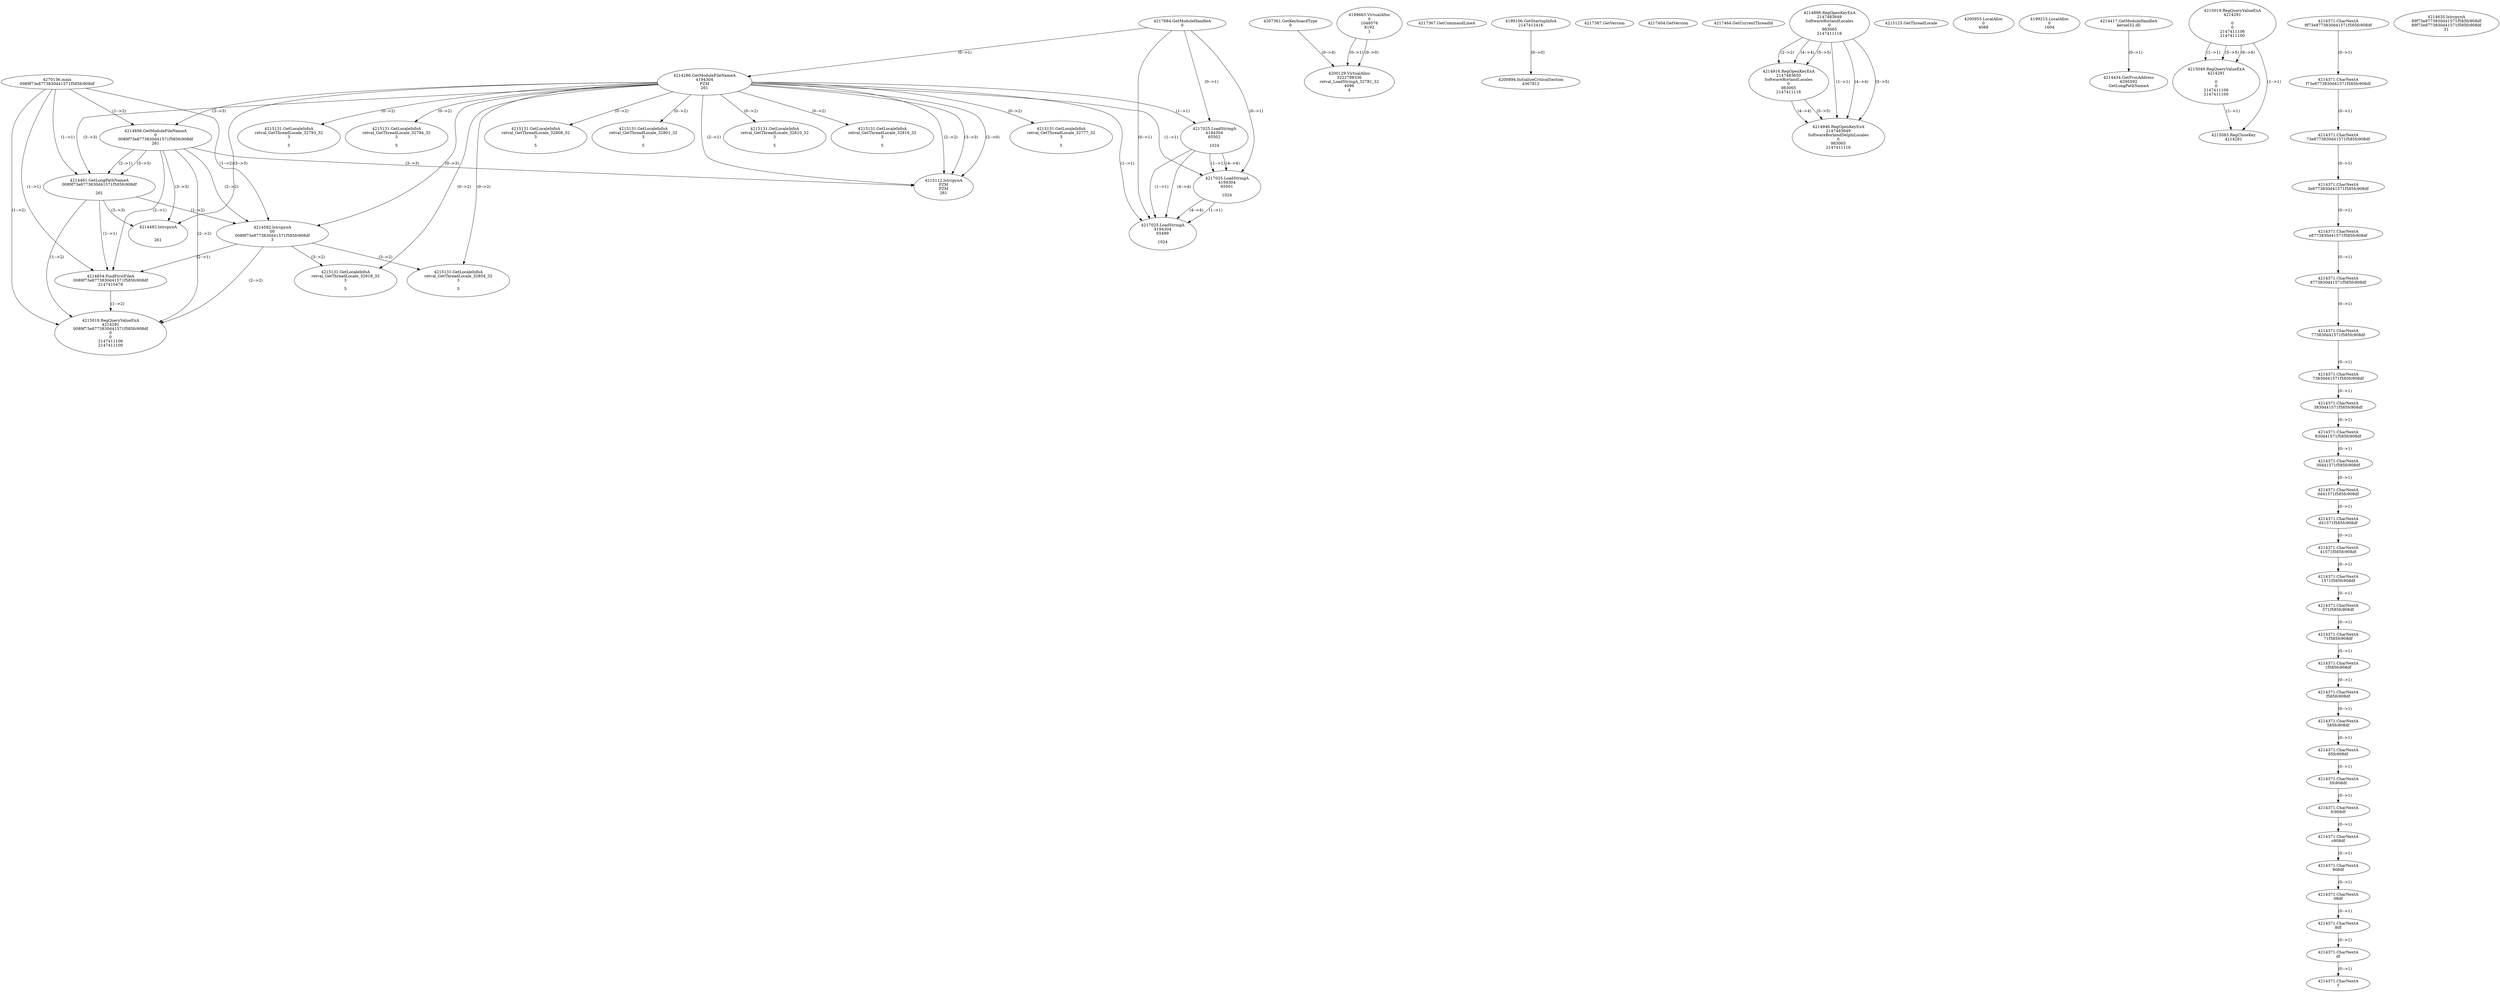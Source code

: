 // Global SCDG with merge call
digraph {
	0 [label="4270136.main
0089f73e8773830d41571f585fc908df"]
	1 [label="4217684.GetModuleHandleA
0"]
	2 [label="4207361.GetKeyboardType
0"]
	3 [label="4217367.GetCommandLineA
"]
	4 [label="4199106.GetStartupInfoA
2147412416"]
	5 [label="4217387.GetVersion
"]
	6 [label="4217404.GetVersion
"]
	7 [label="4217464.GetCurrentThreadId
"]
	8 [label="4214286.GetModuleFileNameA
4194304
PZM
261"]
	1 -> 8 [label="(0-->1)"]
	9 [label="4214856.GetModuleFileNameA
0
0089f73e8773830d41571f585fc908df
261"]
	0 -> 9 [label="(1-->2)"]
	8 -> 9 [label="(3-->3)"]
	10 [label="4214886.RegOpenKeyExA
2147483649
Software\Borland\Locales
0
983065
2147411116"]
	11 [label="4214916.RegOpenKeyExA
2147483650
Software\Borland\Locales
0
983065
2147411116"]
	10 -> 11 [label="(2-->2)"]
	10 -> 11 [label="(4-->4)"]
	10 -> 11 [label="(5-->5)"]
	12 [label="4214946.RegOpenKeyExA
2147483649
Software\Borland\Delphi\Locales
0
983065
2147411116"]
	10 -> 12 [label="(1-->1)"]
	10 -> 12 [label="(4-->4)"]
	11 -> 12 [label="(4-->4)"]
	10 -> 12 [label="(5-->5)"]
	11 -> 12 [label="(5-->5)"]
	13 [label="4215112.lstrcpynA
PZM
PZM
261"]
	8 -> 13 [label="(2-->1)"]
	8 -> 13 [label="(2-->2)"]
	8 -> 13 [label="(3-->3)"]
	9 -> 13 [label="(3-->3)"]
	8 -> 13 [label="(2-->0)"]
	14 [label="4215125.GetThreadLocale
"]
	15 [label="4215131.GetLocaleInfoA
retval_GetThreadLocale_32777_32
3

5"]
	8 -> 15 [label="(0-->2)"]
	16 [label="4217025.LoadStringA
4194304
65502

1024"]
	1 -> 16 [label="(0-->1)"]
	8 -> 16 [label="(1-->1)"]
	17 [label="4200894.InitializeCriticalSection
4367812"]
	4 -> 17 [label="(0-->0)"]
	18 [label="4200955.LocalAlloc
0
4088"]
	19 [label="4199663.VirtualAlloc
0
1048576
8192
1"]
	20 [label="4199215.LocalAlloc
0
1604"]
	21 [label="4200129.VirtualAlloc
3222798336
retval_LoadStringA_32781_32
4096
4"]
	19 -> 21 [label="(0-->1)"]
	2 -> 21 [label="(0-->4)"]
	19 -> 21 [label="(0-->0)"]
	22 [label="4214417.GetModuleHandleA
kernel32.dll"]
	23 [label="4214434.GetProcAddress
6295592
GetLongPathNameA"]
	22 -> 23 [label="(0-->1)"]
	24 [label="4214461.GetLongPathNameA
0089f73e8773830d41571f585fc908df

261"]
	0 -> 24 [label="(1-->1)"]
	9 -> 24 [label="(2-->1)"]
	8 -> 24 [label="(3-->3)"]
	9 -> 24 [label="(3-->3)"]
	25 [label="4214482.lstrcpynA


261"]
	8 -> 25 [label="(3-->3)"]
	9 -> 25 [label="(3-->3)"]
	24 -> 25 [label="(3-->3)"]
	26 [label="4215019.RegQueryValueExA
4214291

0
0
2147411106
2147411100"]
	27 [label="4215049.RegQueryValueExA
4214291

0
0
2147411106
2147411100"]
	26 -> 27 [label="(1-->1)"]
	26 -> 27 [label="(5-->5)"]
	26 -> 27 [label="(6-->6)"]
	28 [label="4215083.RegCloseKey
4214291"]
	26 -> 28 [label="(1-->1)"]
	27 -> 28 [label="(1-->1)"]
	29 [label="4215131.GetLocaleInfoA
retval_GetThreadLocale_32793_32
3

5"]
	8 -> 29 [label="(0-->2)"]
	30 [label="4217025.LoadStringA
4194304
65501

1024"]
	1 -> 30 [label="(0-->1)"]
	8 -> 30 [label="(1-->1)"]
	16 -> 30 [label="(1-->1)"]
	16 -> 30 [label="(4-->4)"]
	31 [label="4215131.GetLocaleInfoA
retval_GetThreadLocale_32794_32
3

5"]
	8 -> 31 [label="(0-->2)"]
	32 [label="4217025.LoadStringA
4194304
65499

1024"]
	1 -> 32 [label="(0-->1)"]
	8 -> 32 [label="(1-->1)"]
	16 -> 32 [label="(1-->1)"]
	30 -> 32 [label="(1-->1)"]
	16 -> 32 [label="(4-->4)"]
	30 -> 32 [label="(4-->4)"]
	33 [label="4214582.lstrcpynA
00
0089f73e8773830d41571f585fc908df
3"]
	0 -> 33 [label="(1-->2)"]
	9 -> 33 [label="(2-->2)"]
	24 -> 33 [label="(1-->2)"]
	8 -> 33 [label="(0-->3)"]
	34 [label="4214371.CharNextA
9f73e8773830d41571f585fc908df"]
	35 [label="4214371.CharNextA
f73e8773830d41571f585fc908df"]
	34 -> 35 [label="(0-->1)"]
	36 [label="4214371.CharNextA
73e8773830d41571f585fc908df"]
	35 -> 36 [label="(0-->1)"]
	37 [label="4214371.CharNextA
3e8773830d41571f585fc908df"]
	36 -> 37 [label="(0-->1)"]
	38 [label="4214371.CharNextA
e8773830d41571f585fc908df"]
	37 -> 38 [label="(0-->1)"]
	39 [label="4214371.CharNextA
8773830d41571f585fc908df"]
	38 -> 39 [label="(0-->1)"]
	40 [label="4214371.CharNextA
773830d41571f585fc908df"]
	39 -> 40 [label="(0-->1)"]
	41 [label="4214371.CharNextA
73830d41571f585fc908df"]
	40 -> 41 [label="(0-->1)"]
	42 [label="4214371.CharNextA
3830d41571f585fc908df"]
	41 -> 42 [label="(0-->1)"]
	43 [label="4214371.CharNextA
830d41571f585fc908df"]
	42 -> 43 [label="(0-->1)"]
	44 [label="4214371.CharNextA
30d41571f585fc908df"]
	43 -> 44 [label="(0-->1)"]
	45 [label="4214371.CharNextA
0d41571f585fc908df"]
	44 -> 45 [label="(0-->1)"]
	46 [label="4214371.CharNextA
d41571f585fc908df"]
	45 -> 46 [label="(0-->1)"]
	47 [label="4214371.CharNextA
41571f585fc908df"]
	46 -> 47 [label="(0-->1)"]
	48 [label="4214371.CharNextA
1571f585fc908df"]
	47 -> 48 [label="(0-->1)"]
	49 [label="4214371.CharNextA
571f585fc908df"]
	48 -> 49 [label="(0-->1)"]
	50 [label="4214371.CharNextA
71f585fc908df"]
	49 -> 50 [label="(0-->1)"]
	51 [label="4214371.CharNextA
1f585fc908df"]
	50 -> 51 [label="(0-->1)"]
	52 [label="4214371.CharNextA
f585fc908df"]
	51 -> 52 [label="(0-->1)"]
	53 [label="4214371.CharNextA
585fc908df"]
	52 -> 53 [label="(0-->1)"]
	54 [label="4214371.CharNextA
85fc908df"]
	53 -> 54 [label="(0-->1)"]
	55 [label="4214371.CharNextA
5fc908df"]
	54 -> 55 [label="(0-->1)"]
	56 [label="4214371.CharNextA
fc908df"]
	55 -> 56 [label="(0-->1)"]
	57 [label="4214371.CharNextA
c908df"]
	56 -> 57 [label="(0-->1)"]
	58 [label="4214371.CharNextA
908df"]
	57 -> 58 [label="(0-->1)"]
	59 [label="4214371.CharNextA
08df"]
	58 -> 59 [label="(0-->1)"]
	60 [label="4214371.CharNextA
8df"]
	59 -> 60 [label="(0-->1)"]
	61 [label="4214371.CharNextA
df"]
	60 -> 61 [label="(0-->1)"]
	62 [label="4214371.CharNextA
f"]
	61 -> 62 [label="(0-->1)"]
	63 [label="4214635.lstrcpynA
89f73e8773830d41571f585fc908df
89f73e8773830d41571f585fc908df
31"]
	64 [label="4214654.FindFirstFileA
0089f73e8773830d41571f585fc908df
2147410478"]
	0 -> 64 [label="(1-->1)"]
	9 -> 64 [label="(2-->1)"]
	24 -> 64 [label="(1-->1)"]
	33 -> 64 [label="(2-->1)"]
	65 [label="4215019.RegQueryValueExA
4214291
0089f73e8773830d41571f585fc908df
0
0
2147411106
2147411100"]
	0 -> 65 [label="(1-->2)"]
	9 -> 65 [label="(2-->2)"]
	24 -> 65 [label="(1-->2)"]
	33 -> 65 [label="(2-->2)"]
	64 -> 65 [label="(1-->2)"]
	66 [label="4215131.GetLocaleInfoA
retval_GetThreadLocale_32918_32
3

5"]
	8 -> 66 [label="(0-->2)"]
	33 -> 66 [label="(3-->2)"]
	67 [label="4215131.GetLocaleInfoA
retval_GetThreadLocale_32808_32
3

5"]
	8 -> 67 [label="(0-->2)"]
	68 [label="4215131.GetLocaleInfoA
retval_GetThreadLocale_32801_32
3

5"]
	8 -> 68 [label="(0-->2)"]
	69 [label="4215131.GetLocaleInfoA
retval_GetThreadLocale_32854_32
3

5"]
	8 -> 69 [label="(0-->2)"]
	33 -> 69 [label="(3-->2)"]
	70 [label="4215131.GetLocaleInfoA
retval_GetThreadLocale_32810_32
3

5"]
	8 -> 70 [label="(0-->2)"]
	71 [label="4215131.GetLocaleInfoA
retval_GetThreadLocale_32816_32
3

5"]
	8 -> 71 [label="(0-->2)"]
}
